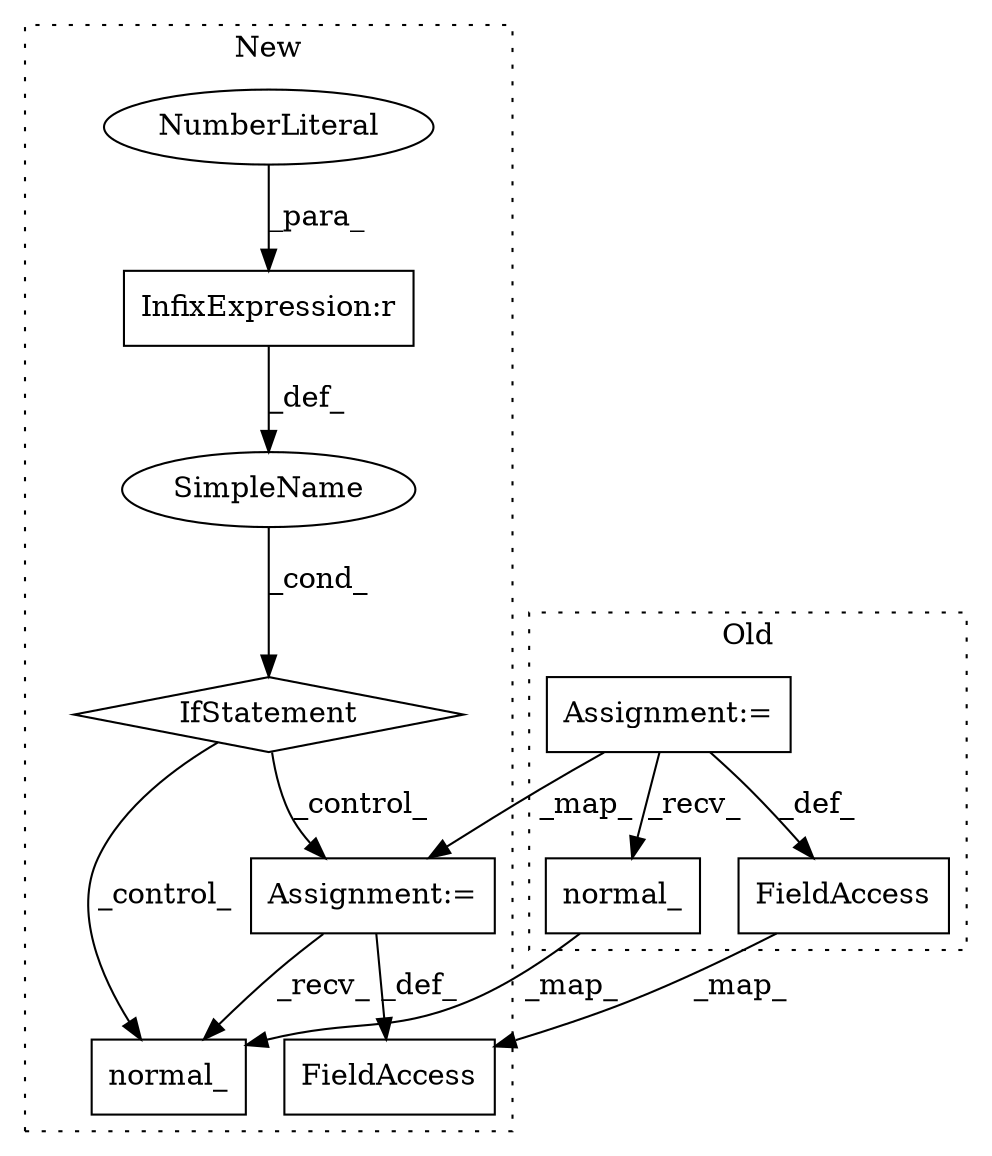digraph G {
subgraph cluster0 {
1 [label="normal_" a="32" s="903,916" l="8,1" shape="box"];
7 [label="Assignment:=" a="7" s="831" l="1" shape="box"];
10 [label="FieldAccess" a="22" s="809" l="22" shape="box"];
label = "Old";
style="dotted";
}
subgraph cluster1 {
2 [label="normal_" a="32" s="935,948" l="8,1" shape="box"];
3 [label="IfStatement" a="25" s="809,829" l="4,2" shape="diamond"];
4 [label="SimpleName" a="42" s="" l="" shape="ellipse"];
5 [label="InfixExpression:r" a="27" s="825" l="3" shape="box"];
6 [label="NumberLiteral" a="34" s="828" l="1" shape="ellipse"];
8 [label="Assignment:=" a="7" s="861" l="1" shape="box"];
9 [label="FieldAccess" a="22" s="839" l="22" shape="box"];
label = "New";
style="dotted";
}
1 -> 2 [label="_map_"];
3 -> 2 [label="_control_"];
3 -> 8 [label="_control_"];
4 -> 3 [label="_cond_"];
5 -> 4 [label="_def_"];
6 -> 5 [label="_para_"];
7 -> 1 [label="_recv_"];
7 -> 10 [label="_def_"];
7 -> 8 [label="_map_"];
8 -> 2 [label="_recv_"];
8 -> 9 [label="_def_"];
10 -> 9 [label="_map_"];
}